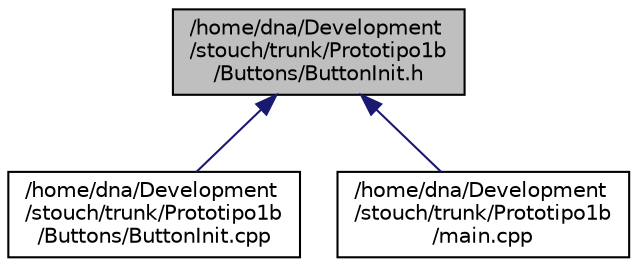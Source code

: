 digraph "/home/dna/Development/stouch/trunk/Prototipo1b/Buttons/ButtonInit.h"
{
  edge [fontname="Helvetica",fontsize="10",labelfontname="Helvetica",labelfontsize="10"];
  node [fontname="Helvetica",fontsize="10",shape=record];
  Node1 [label="/home/dna/Development\l/stouch/trunk/Prototipo1b\l/Buttons/ButtonInit.h",height=0.2,width=0.4,color="black", fillcolor="grey75", style="filled" fontcolor="black"];
  Node1 -> Node2 [dir="back",color="midnightblue",fontsize="10",style="solid",fontname="Helvetica"];
  Node2 [label="/home/dna/Development\l/stouch/trunk/Prototipo1b\l/Buttons/ButtonInit.cpp",height=0.2,width=0.4,color="black", fillcolor="white", style="filled",URL="$_button_init_8cpp.html"];
  Node1 -> Node3 [dir="back",color="midnightblue",fontsize="10",style="solid",fontname="Helvetica"];
  Node3 [label="/home/dna/Development\l/stouch/trunk/Prototipo1b\l/main.cpp",height=0.2,width=0.4,color="black", fillcolor="white", style="filled",URL="$main_8cpp.html"];
}
